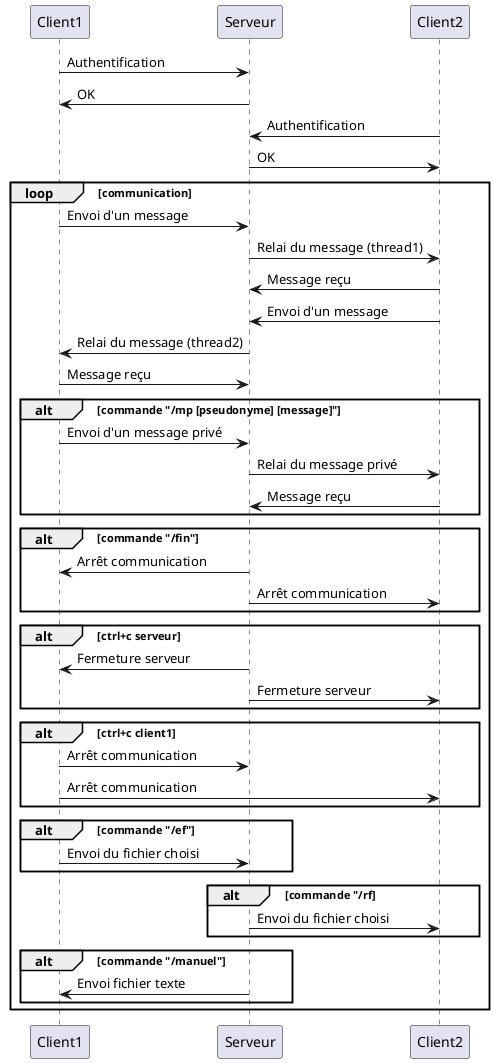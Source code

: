 @startuml

Client1 -> Serveur: Authentification
Serveur -> Client1: OK
Client2 -> Serveur: Authentification
Serveur -> Client2: OK
loop communication
  Client1 -> Serveur: Envoi d'un message
  Serveur -> Client2: Relai du message (thread1)
  Client2 -> Serveur: Message reçu
  Client2 -> Serveur: Envoi d'un message
  Serveur -> Client1: Relai du message (thread2)
  Client1 -> Serveur: Message reçu
  alt commande "/mp [pseudonyme] [message]"
    Client1 -> Serveur: Envoi d'un message privé
    Serveur -> Client2: Relai du message privé
    Client2 -> Serveur: Message reçu
  end
  alt commande "/fin"
    Serveur -> Client1: Arrêt communication
    Serveur -> Client2: Arrêt communication
  end
  alt ctrl+c serveur
    Serveur -> Client1: Fermeture serveur
    Serveur -> Client2 : Fermeture serveur
  end
  alt ctrl+c client1
    Client1 -> Serveur: Arrêt communication
    Client1 -> Client2: Arrêt communication
  end
  alt commande "/ef"
    Client1 -> Serveur: Envoi du fichier choisi
  end
  alt commande "/rf
    Serveur -> Client2: Envoi du fichier choisi
  end
  alt commande "/manuel"
    Serveur -> Client1: Envoi fichier texte
  end
end
@enduml
